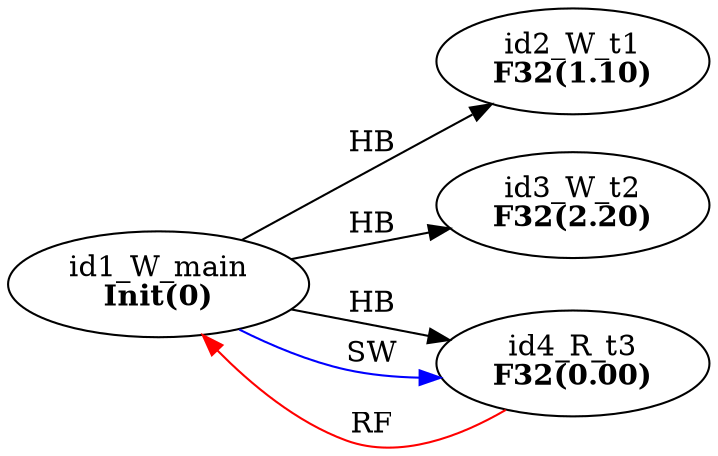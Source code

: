 digraph memory_model {
rankdir=LR;
splines=true; esep=0.5;
id1_W_main -> id2_W_t1 [label = "HB", color="black"];
id1_W_main -> id3_W_t2 [label = "HB", color="black"];
id1_W_main -> id4_R_t3 [label = "HB", color="black"];
id4_R_t3 -> id1_W_main [label = "RF", color="red"];
id1_W_main -> id4_R_t3 [label = "SW", color="blue"];
id1_W_main [label=<id1_W_main<br/><B>Init(0)</B>>, pos="5.0,2!"]
id2_W_t1 [label=<id2_W_t1<br/><B>F32(1.10)</B>>, pos="0,0!"]
id3_W_t2 [label=<id3_W_t2<br/><B>F32(2.20)</B>>, pos="5,0!"]
id4_R_t3 [label=<id4_R_t3<br/><B>F32(0.00)</B>>, pos="10,0!"]
}